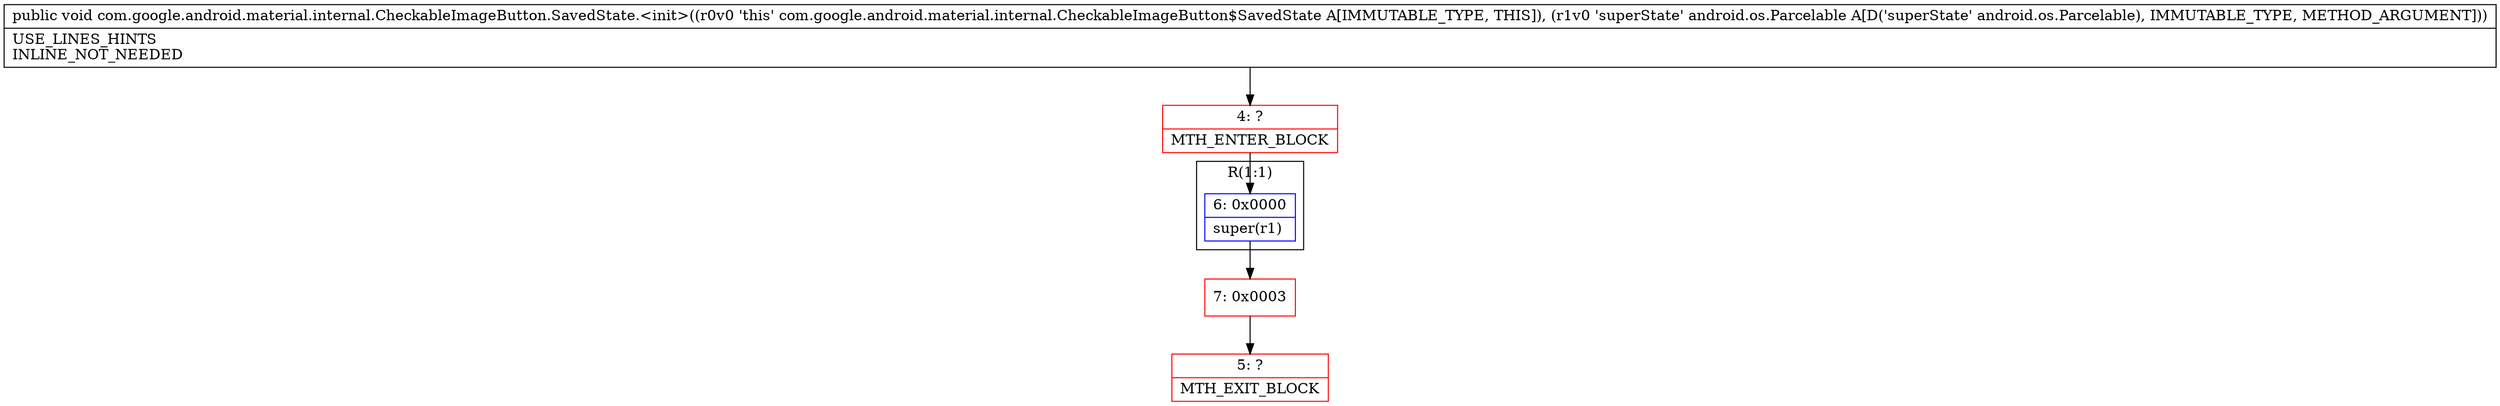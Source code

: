 digraph "CFG forcom.google.android.material.internal.CheckableImageButton.SavedState.\<init\>(Landroid\/os\/Parcelable;)V" {
subgraph cluster_Region_934116045 {
label = "R(1:1)";
node [shape=record,color=blue];
Node_6 [shape=record,label="{6\:\ 0x0000|super(r1)\l}"];
}
Node_4 [shape=record,color=red,label="{4\:\ ?|MTH_ENTER_BLOCK\l}"];
Node_7 [shape=record,color=red,label="{7\:\ 0x0003}"];
Node_5 [shape=record,color=red,label="{5\:\ ?|MTH_EXIT_BLOCK\l}"];
MethodNode[shape=record,label="{public void com.google.android.material.internal.CheckableImageButton.SavedState.\<init\>((r0v0 'this' com.google.android.material.internal.CheckableImageButton$SavedState A[IMMUTABLE_TYPE, THIS]), (r1v0 'superState' android.os.Parcelable A[D('superState' android.os.Parcelable), IMMUTABLE_TYPE, METHOD_ARGUMENT]))  | USE_LINES_HINTS\lINLINE_NOT_NEEDED\l}"];
MethodNode -> Node_4;Node_6 -> Node_7;
Node_4 -> Node_6;
Node_7 -> Node_5;
}

